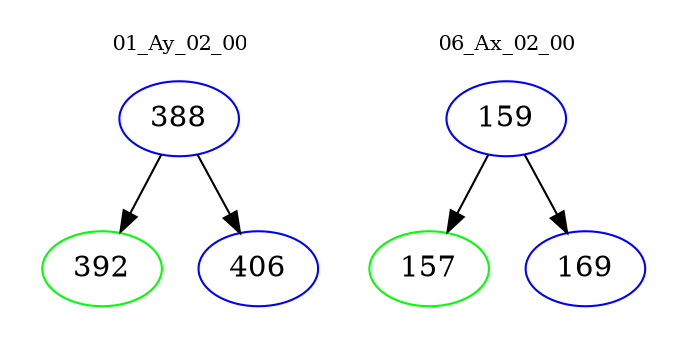 digraph{
subgraph cluster_0 {
color = white
label = "01_Ay_02_00";
fontsize=10;
T0_388 [label="388", color="blue"]
T0_388 -> T0_392 [color="black"]
T0_392 [label="392", color="green"]
T0_388 -> T0_406 [color="black"]
T0_406 [label="406", color="blue"]
}
subgraph cluster_1 {
color = white
label = "06_Ax_02_00";
fontsize=10;
T1_159 [label="159", color="blue"]
T1_159 -> T1_157 [color="black"]
T1_157 [label="157", color="green"]
T1_159 -> T1_169 [color="black"]
T1_169 [label="169", color="blue"]
}
}
